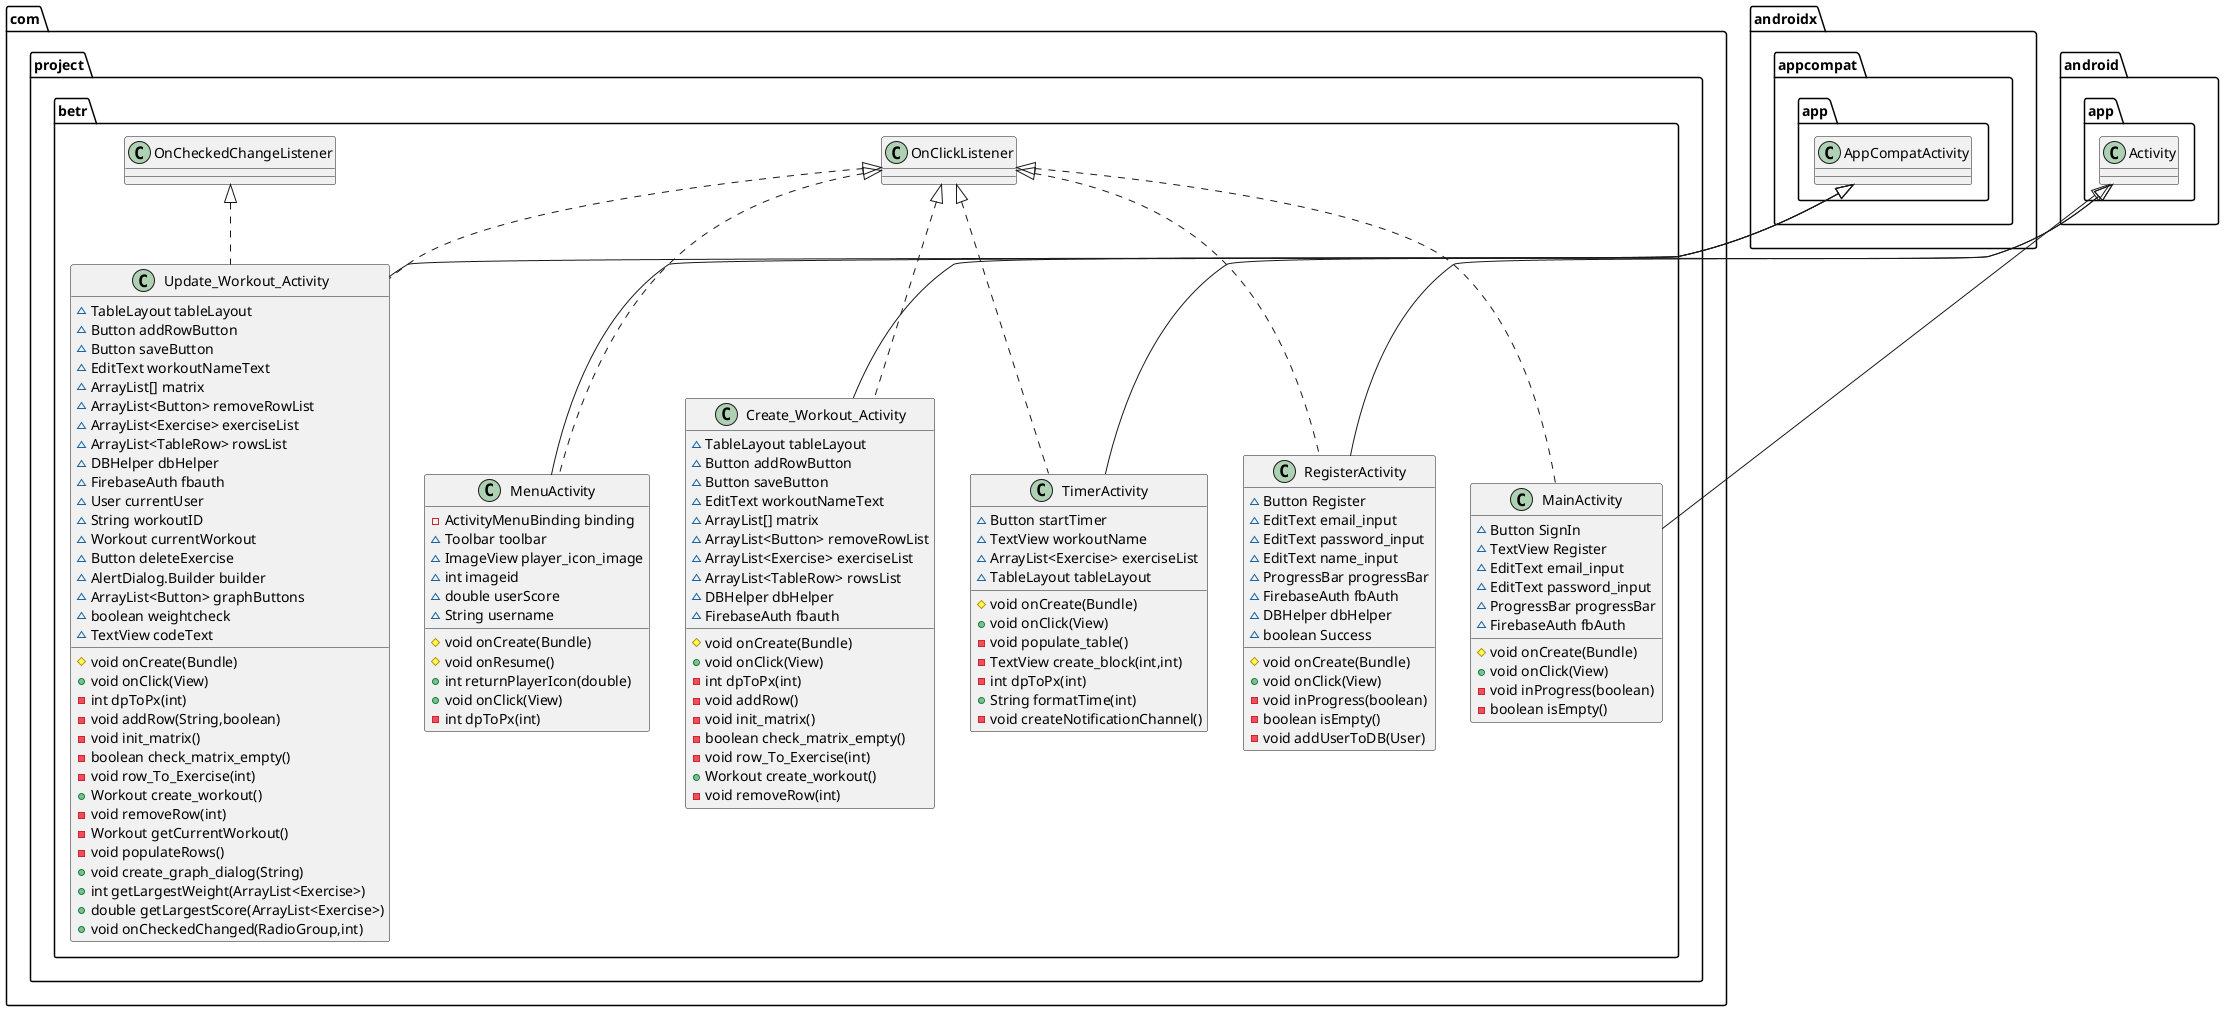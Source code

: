 @startuml
class com.project.betr.Create_Workout_Activity {
~ TableLayout tableLayout
~ Button addRowButton
~ Button saveButton
~ EditText workoutNameText
~ ArrayList[] matrix
~ ArrayList<Button> removeRowList
~ ArrayList<Exercise> exerciseList
~ ArrayList<TableRow> rowsList
~ DBHelper dbHelper
~ FirebaseAuth fbauth
# void onCreate(Bundle)
+ void onClick(View)
- int dpToPx(int)
- void addRow()
- void init_matrix()
- boolean check_matrix_empty()
- void row_To_Exercise(int)
+ Workout create_workout()
- void removeRow(int)
}
class com.project.betr.RegisterActivity {
~ Button Register
~ EditText email_input
~ EditText password_input
~ EditText name_input
~ ProgressBar progressBar
~ FirebaseAuth fbAuth
~ DBHelper dbHelper
~ boolean Success
# void onCreate(Bundle)
+ void onClick(View)
- void inProgress(boolean)
- boolean isEmpty()
- void addUserToDB(User)
}
class com.project.betr.MenuActivity {
- ActivityMenuBinding binding
~ Toolbar toolbar
~ ImageView player_icon_image
~ int imageid
~ double userScore
~ String username
# void onCreate(Bundle)
# void onResume()
+ int returnPlayerIcon(double)
+ void onClick(View)
- int dpToPx(int)
}
class com.project.betr.MainActivity {
~ Button SignIn
~ TextView Register
~ EditText email_input
~ EditText password_input
~ ProgressBar progressBar
~ FirebaseAuth fbAuth
# void onCreate(Bundle)
+ void onClick(View)
- void inProgress(boolean)
- boolean isEmpty()
}
class com.project.betr.TimerActivity {
~ Button startTimer
~ TextView workoutName
~ ArrayList<Exercise> exerciseList
~ TableLayout tableLayout
# void onCreate(Bundle)
+ void onClick(View)
- void populate_table()
- TextView create_block(int,int)
- int dpToPx(int)
+ String formatTime(int)
- void createNotificationChannel()
}
class com.project.betr.Update_Workout_Activity {
~ TableLayout tableLayout
~ Button addRowButton
~ Button saveButton
~ EditText workoutNameText
~ ArrayList[] matrix
~ ArrayList<Button> removeRowList
~ ArrayList<Exercise> exerciseList
~ ArrayList<TableRow> rowsList
~ DBHelper dbHelper
~ FirebaseAuth fbauth
~ User currentUser
~ String workoutID
~ Workout currentWorkout
~ Button deleteExercise
~ AlertDialog.Builder builder
~ ArrayList<Button> graphButtons
~ boolean weightcheck
~ TextView codeText
# void onCreate(Bundle)
+ void onClick(View)
- int dpToPx(int)
- void addRow(String,boolean)
- void init_matrix()
- boolean check_matrix_empty()
- void row_To_Exercise(int)
+ Workout create_workout()
- void removeRow(int)
- Workout getCurrentWorkout()
- void populateRows()
+ void create_graph_dialog(String)
+ int getLargestWeight(ArrayList<Exercise>)
+ double getLargestScore(ArrayList<Exercise>)
+ void onCheckedChanged(RadioGroup,int)
}


com.project.betr.OnClickListener <|.. com.project.betr.Create_Workout_Activity
androidx.appcompat.app.AppCompatActivity <|-- com.project.betr.Create_Workout_Activity
com.project.betr.OnClickListener <|.. com.project.betr.RegisterActivity
android.app.Activity <|-- com.project.betr.RegisterActivity
com.project.betr.OnClickListener <|.. com.project.betr.MenuActivity
androidx.appcompat.app.AppCompatActivity <|-- com.project.betr.MenuActivity
com.project.betr.OnClickListener <|.. com.project.betr.MainActivity
android.app.Activity <|-- com.project.betr.MainActivity
com.project.betr.OnClickListener <|.. com.project.betr.TimerActivity
android.app.Activity <|-- com.project.betr.TimerActivity
com.project.betr.OnClickListener <|.. com.project.betr.Update_Workout_Activity
com.project.betr.OnCheckedChangeListener <|.. com.project.betr.Update_Workout_Activity
androidx.appcompat.app.AppCompatActivity <|-- com.project.betr.Update_Workout_Activity
@enduml